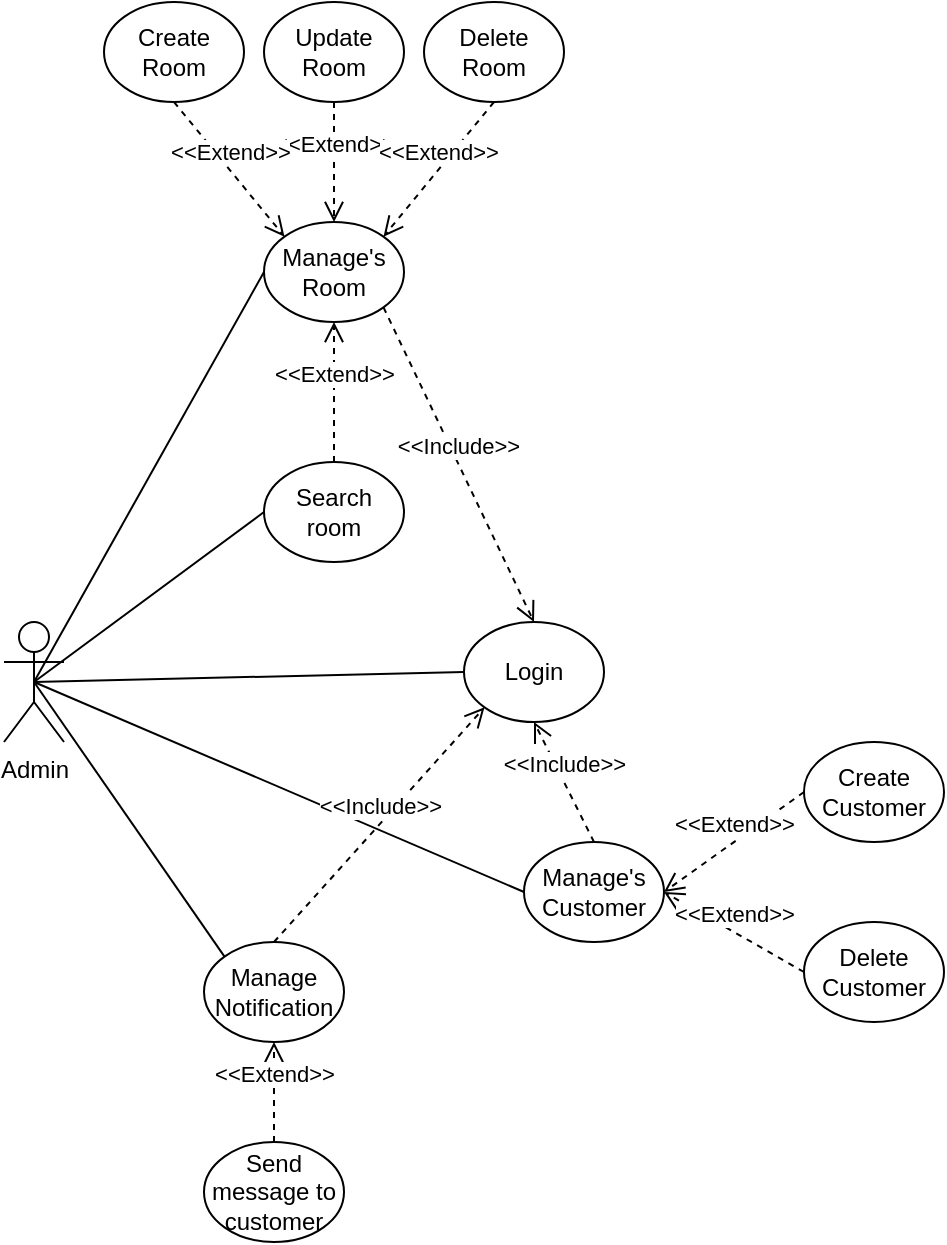 <mxfile version="14.4.8" type="github">
  <diagram id="v-P9ltx4eJ1AebxSCoYZ" name="Page-1">
    <mxGraphModel dx="1038" dy="548" grid="1" gridSize="10" guides="1" tooltips="1" connect="1" arrows="1" fold="1" page="1" pageScale="1" pageWidth="850" pageHeight="1100" math="0" shadow="0">
      <root>
        <mxCell id="0" />
        <mxCell id="1" parent="0" />
        <mxCell id="56smXT5DlRSRfyMIf9yv-1" value="Admin" style="shape=umlActor;verticalLabelPosition=bottom;verticalAlign=top;html=1;outlineConnect=0;" parent="1" vertex="1">
          <mxGeometry x="40" y="320" width="30" height="60" as="geometry" />
        </mxCell>
        <mxCell id="56smXT5DlRSRfyMIf9yv-2" value="Login" style="ellipse;whiteSpace=wrap;html=1;" parent="1" vertex="1">
          <mxGeometry x="270" y="320" width="70" height="50" as="geometry" />
        </mxCell>
        <mxCell id="56smXT5DlRSRfyMIf9yv-3" value="Manage&#39;s Customer" style="ellipse;whiteSpace=wrap;html=1;" parent="1" vertex="1">
          <mxGeometry x="300" y="430" width="70" height="50" as="geometry" />
        </mxCell>
        <mxCell id="56smXT5DlRSRfyMIf9yv-4" value="Delete Customer" style="ellipse;whiteSpace=wrap;html=1;" parent="1" vertex="1">
          <mxGeometry x="440" y="470" width="70" height="50" as="geometry" />
        </mxCell>
        <mxCell id="56smXT5DlRSRfyMIf9yv-5" value="Create Customer" style="ellipse;whiteSpace=wrap;html=1;" parent="1" vertex="1">
          <mxGeometry x="440" y="380" width="70" height="50" as="geometry" />
        </mxCell>
        <mxCell id="56smXT5DlRSRfyMIf9yv-9" value="Search room" style="ellipse;whiteSpace=wrap;html=1;" parent="1" vertex="1">
          <mxGeometry x="170" y="240" width="70" height="50" as="geometry" />
        </mxCell>
        <mxCell id="56smXT5DlRSRfyMIf9yv-10" value="Manage&#39;s Room" style="ellipse;whiteSpace=wrap;html=1;" parent="1" vertex="1">
          <mxGeometry x="170" y="120" width="70" height="50" as="geometry" />
        </mxCell>
        <mxCell id="56smXT5DlRSRfyMIf9yv-11" value="" style="endArrow=none;html=1;exitX=0.5;exitY=0.5;exitDx=0;exitDy=0;exitPerimeter=0;entryX=0;entryY=0.5;entryDx=0;entryDy=0;" parent="1" source="56smXT5DlRSRfyMIf9yv-1" target="56smXT5DlRSRfyMIf9yv-2" edge="1">
          <mxGeometry width="50" height="50" relative="1" as="geometry">
            <mxPoint x="310" y="410" as="sourcePoint" />
            <mxPoint x="360" y="360" as="targetPoint" />
          </mxGeometry>
        </mxCell>
        <mxCell id="56smXT5DlRSRfyMIf9yv-12" value="" style="endArrow=none;html=1;exitX=0.5;exitY=0.5;exitDx=0;exitDy=0;exitPerimeter=0;entryX=0;entryY=0.5;entryDx=0;entryDy=0;" parent="1" source="56smXT5DlRSRfyMIf9yv-1" target="56smXT5DlRSRfyMIf9yv-10" edge="1">
          <mxGeometry width="50" height="50" relative="1" as="geometry">
            <mxPoint x="65" y="360.0" as="sourcePoint" />
            <mxPoint x="150" y="195" as="targetPoint" />
          </mxGeometry>
        </mxCell>
        <mxCell id="56smXT5DlRSRfyMIf9yv-13" value="" style="endArrow=none;html=1;exitX=0.5;exitY=0.5;exitDx=0;exitDy=0;exitPerimeter=0;entryX=0;entryY=0.5;entryDx=0;entryDy=0;" parent="1" source="56smXT5DlRSRfyMIf9yv-1" target="56smXT5DlRSRfyMIf9yv-9" edge="1">
          <mxGeometry width="50" height="50" relative="1" as="geometry">
            <mxPoint x="65" y="360.0" as="sourcePoint" />
            <mxPoint x="150" y="275" as="targetPoint" />
          </mxGeometry>
        </mxCell>
        <mxCell id="56smXT5DlRSRfyMIf9yv-16" value="Delete Room" style="ellipse;whiteSpace=wrap;html=1;" parent="1" vertex="1">
          <mxGeometry x="250" y="10" width="70" height="50" as="geometry" />
        </mxCell>
        <mxCell id="56smXT5DlRSRfyMIf9yv-17" value="Update Room" style="ellipse;whiteSpace=wrap;html=1;" parent="1" vertex="1">
          <mxGeometry x="170" y="10" width="70" height="50" as="geometry" />
        </mxCell>
        <mxCell id="56smXT5DlRSRfyMIf9yv-18" value="Create Room" style="ellipse;whiteSpace=wrap;html=1;" parent="1" vertex="1">
          <mxGeometry x="90" y="10" width="70" height="50" as="geometry" />
        </mxCell>
        <mxCell id="56smXT5DlRSRfyMIf9yv-20" value="&amp;lt;&amp;lt;Extend&amp;gt;&amp;gt;" style="html=1;verticalAlign=bottom;endArrow=open;dashed=1;endSize=8;exitX=0.5;exitY=1;exitDx=0;exitDy=0;entryX=0.5;entryY=0;entryDx=0;entryDy=0;" parent="1" source="56smXT5DlRSRfyMIf9yv-17" target="56smXT5DlRSRfyMIf9yv-10" edge="1">
          <mxGeometry relative="1" as="geometry">
            <mxPoint x="405" y="290" as="sourcePoint" />
            <mxPoint x="425" y="335.0" as="targetPoint" />
          </mxGeometry>
        </mxCell>
        <mxCell id="56smXT5DlRSRfyMIf9yv-21" value="&amp;lt;&amp;lt;Extend&amp;gt;&amp;gt;" style="html=1;verticalAlign=bottom;endArrow=open;dashed=1;endSize=8;exitX=0.5;exitY=1;exitDx=0;exitDy=0;entryX=1;entryY=0;entryDx=0;entryDy=0;" parent="1" source="56smXT5DlRSRfyMIf9yv-16" target="56smXT5DlRSRfyMIf9yv-10" edge="1">
          <mxGeometry relative="1" as="geometry">
            <mxPoint x="490.251" y="292.678" as="sourcePoint" />
            <mxPoint x="449.749" y="342.322" as="targetPoint" />
          </mxGeometry>
        </mxCell>
        <mxCell id="56smXT5DlRSRfyMIf9yv-22" value="&amp;lt;&amp;lt;Extend&amp;gt;&amp;gt;" style="html=1;verticalAlign=bottom;endArrow=open;dashed=1;endSize=8;exitX=0.5;exitY=0;exitDx=0;exitDy=0;entryX=0.5;entryY=1;entryDx=0;entryDy=0;" parent="1" source="56smXT5DlRSRfyMIf9yv-9" target="56smXT5DlRSRfyMIf9yv-10" edge="1">
          <mxGeometry relative="1" as="geometry">
            <mxPoint x="405" y="290" as="sourcePoint" />
            <mxPoint x="425" y="335.0" as="targetPoint" />
          </mxGeometry>
        </mxCell>
        <mxCell id="56smXT5DlRSRfyMIf9yv-27" value="" style="endArrow=none;html=1;exitX=0.5;exitY=0.5;exitDx=0;exitDy=0;exitPerimeter=0;entryX=0;entryY=0.5;entryDx=0;entryDy=0;" parent="1" source="56smXT5DlRSRfyMIf9yv-1" target="56smXT5DlRSRfyMIf9yv-3" edge="1">
          <mxGeometry width="50" height="50" relative="1" as="geometry">
            <mxPoint x="75" y="370.0" as="sourcePoint" />
            <mxPoint x="160" y="305" as="targetPoint" />
          </mxGeometry>
        </mxCell>
        <mxCell id="9CDeCDTnV2fdpPq-UYgq-1" value="&amp;lt;&amp;lt;Include&amp;gt;&amp;gt;" style="html=1;verticalAlign=bottom;endArrow=open;dashed=1;endSize=8;exitX=1;exitY=1;exitDx=0;exitDy=0;entryX=0.5;entryY=0;entryDx=0;entryDy=0;" parent="1" source="56smXT5DlRSRfyMIf9yv-10" target="56smXT5DlRSRfyMIf9yv-2" edge="1">
          <mxGeometry relative="1" as="geometry">
            <mxPoint x="220" y="295" as="sourcePoint" />
            <mxPoint x="310" y="150" as="targetPoint" />
          </mxGeometry>
        </mxCell>
        <mxCell id="9CDeCDTnV2fdpPq-UYgq-3" value="&amp;lt;&amp;lt;Include&amp;gt;&amp;gt;" style="html=1;verticalAlign=bottom;endArrow=open;dashed=1;endSize=8;exitX=0.5;exitY=0;exitDx=0;exitDy=0;entryX=0.5;entryY=1;entryDx=0;entryDy=0;" parent="1" source="56smXT5DlRSRfyMIf9yv-3" target="56smXT5DlRSRfyMIf9yv-2" edge="1">
          <mxGeometry relative="1" as="geometry">
            <mxPoint x="470" y="430" as="sourcePoint" />
            <mxPoint x="389.579" y="372.798" as="targetPoint" />
          </mxGeometry>
        </mxCell>
        <mxCell id="9CDeCDTnV2fdpPq-UYgq-4" value="&amp;lt;&amp;lt;Extend&amp;gt;&amp;gt;" style="html=1;verticalAlign=bottom;endArrow=open;dashed=1;endSize=8;exitX=0;exitY=0.5;exitDx=0;exitDy=0;entryX=1;entryY=0.5;entryDx=0;entryDy=0;" parent="1" source="56smXT5DlRSRfyMIf9yv-5" target="56smXT5DlRSRfyMIf9yv-3" edge="1">
          <mxGeometry relative="1" as="geometry">
            <mxPoint x="400" y="520.0" as="sourcePoint" />
            <mxPoint x="445.421" y="472.798" as="targetPoint" />
          </mxGeometry>
        </mxCell>
        <mxCell id="9CDeCDTnV2fdpPq-UYgq-5" value="&amp;lt;&amp;lt;Extend&amp;gt;&amp;gt;" style="html=1;verticalAlign=bottom;endArrow=open;dashed=1;endSize=8;exitX=0;exitY=0.5;exitDx=0;exitDy=0;entryX=1;entryY=0.5;entryDx=0;entryDy=0;" parent="1" source="56smXT5DlRSRfyMIf9yv-4" target="56smXT5DlRSRfyMIf9yv-3" edge="1">
          <mxGeometry relative="1" as="geometry">
            <mxPoint x="410" y="530.0" as="sourcePoint" />
            <mxPoint x="455.421" y="482.798" as="targetPoint" />
          </mxGeometry>
        </mxCell>
        <mxCell id="iWWGk99or0XHmobTajnt-2" value="&amp;lt;&amp;lt;Extend&amp;gt;&amp;gt;" style="html=1;verticalAlign=bottom;endArrow=open;dashed=1;endSize=8;exitX=0.5;exitY=1;exitDx=0;exitDy=0;entryX=0;entryY=0;entryDx=0;entryDy=0;" parent="1" source="56smXT5DlRSRfyMIf9yv-18" target="56smXT5DlRSRfyMIf9yv-10" edge="1">
          <mxGeometry relative="1" as="geometry">
            <mxPoint x="255.0" y="70.0" as="sourcePoint" />
            <mxPoint x="239.65" y="137.252" as="targetPoint" />
          </mxGeometry>
        </mxCell>
        <mxCell id="iWWGk99or0XHmobTajnt-4" value="Manage Notification" style="ellipse;whiteSpace=wrap;html=1;" parent="1" vertex="1">
          <mxGeometry x="140" y="480" width="70" height="50" as="geometry" />
        </mxCell>
        <mxCell id="iWWGk99or0XHmobTajnt-5" value="Send message to customer" style="ellipse;whiteSpace=wrap;html=1;" parent="1" vertex="1">
          <mxGeometry x="140" y="580" width="70" height="50" as="geometry" />
        </mxCell>
        <mxCell id="iWWGk99or0XHmobTajnt-6" value="&amp;lt;&amp;lt;Extend&amp;gt;&amp;gt;" style="html=1;verticalAlign=bottom;endArrow=open;dashed=1;endSize=8;entryX=0.5;entryY=1;entryDx=0;entryDy=0;" parent="1" source="iWWGk99or0XHmobTajnt-5" target="iWWGk99or0XHmobTajnt-4" edge="1">
          <mxGeometry relative="1" as="geometry">
            <mxPoint x="470.0" y="595" as="sourcePoint" />
            <mxPoint x="200" y="560" as="targetPoint" />
          </mxGeometry>
        </mxCell>
        <mxCell id="iWWGk99or0XHmobTajnt-7" value="" style="endArrow=none;html=1;exitX=0.5;exitY=0.5;exitDx=0;exitDy=0;exitPerimeter=0;entryX=0;entryY=0;entryDx=0;entryDy=0;" parent="1" source="56smXT5DlRSRfyMIf9yv-1" target="iWWGk99or0XHmobTajnt-4" edge="1">
          <mxGeometry width="50" height="50" relative="1" as="geometry">
            <mxPoint x="65" y="360" as="sourcePoint" />
            <mxPoint x="320.0" y="560" as="targetPoint" />
          </mxGeometry>
        </mxCell>
        <mxCell id="iWWGk99or0XHmobTajnt-8" value="&amp;lt;&amp;lt;Include&amp;gt;&amp;gt;" style="html=1;verticalAlign=bottom;endArrow=open;dashed=1;endSize=8;exitX=0.5;exitY=0;exitDx=0;exitDy=0;entryX=0;entryY=1;entryDx=0;entryDy=0;" parent="1" source="iWWGk99or0XHmobTajnt-4" target="56smXT5DlRSRfyMIf9yv-2" edge="1">
          <mxGeometry relative="1" as="geometry">
            <mxPoint x="355" y="535" as="sourcePoint" />
            <mxPoint x="355" y="385" as="targetPoint" />
          </mxGeometry>
        </mxCell>
      </root>
    </mxGraphModel>
  </diagram>
</mxfile>
